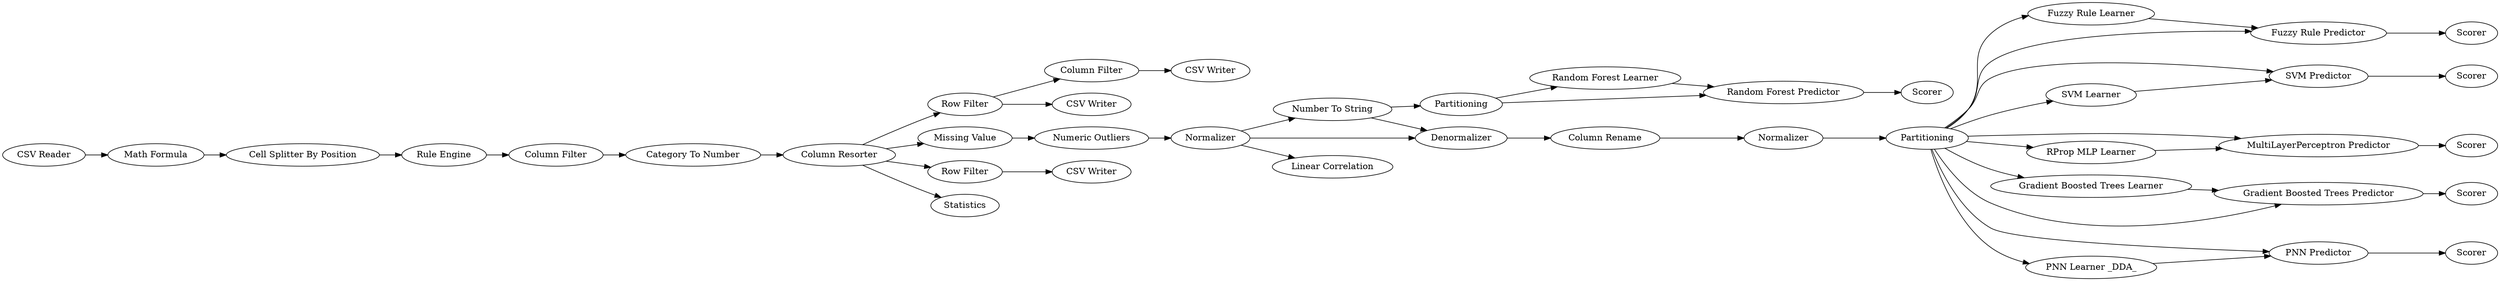 digraph {
	41 -> 42
	20 -> 21
	4 -> 5
	29 -> 48
	29 -> 26
	29 -> 35
	42 -> 43
	29 -> 42
	29 -> 47
	6 -> 8
	21 -> 24
	26 -> 27
	1 -> 2
	11 -> 12
	25 -> 26
	23 -> 18
	29 -> 33
	29 -> 32
	8 -> 11
	33 -> 34
	17 -> 30
	48 -> 49
	23 -> 30
	13 -> 6
	15 -> 16
	5 -> 13
	6 -> 15
	18 -> 20
	47 -> 48
	28 -> 31
	35 -> 36
	36 -> 37
	6 -> 7
	29 -> 25
	6 -> 14
	29 -> 36
	7 -> 9
	17 -> 23
	32 -> 33
	31 -> 29
	8 -> 10
	3 -> 4
	17 -> 19
	29 -> 41
	30 -> 28
	2 -> 3
	18 -> 21
	16 -> 17
	27 [label=Scorer]
	7 [label="Row Filter"]
	9 [label="CSV Writer"]
	18 [label=Partitioning]
	21 [label="Random Forest Predictor"]
	26 [label="MultiLayerPerceptron Predictor"]
	8 [label="Row Filter"]
	32 [label="PNN Learner _DDA_"]
	17 [label=Normalizer]
	3 [label="Cell Splitter By Position"]
	19 [label="Linear Correlation"]
	24 [label=Scorer]
	49 [label=Scorer]
	41 [label="Fuzzy Rule Learner"]
	31 [label=Normalizer]
	6 [label="Column Resorter"]
	15 [label="Missing Value"]
	25 [label="RProp MLP Learner"]
	12 [label="CSV Writer"]
	10 [label="CSV Writer"]
	16 [label="Numeric Outliers"]
	48 [label="SVM Predictor"]
	1 [label="CSV Reader"]
	42 [label="Fuzzy Rule Predictor"]
	28 [label="Column Rename"]
	11 [label="Column Filter"]
	4 [label="Rule Engine"]
	23 [label="Number To String"]
	47 [label="SVM Learner"]
	14 [label=Statistics]
	5 [label="Column Filter"]
	13 [label="Category To Number"]
	20 [label="Random Forest Learner"]
	35 [label="Gradient Boosted Trees Learner"]
	34 [label=Scorer]
	43 [label=Scorer]
	29 [label=Partitioning]
	36 [label="Gradient Boosted Trees Predictor"]
	33 [label="PNN Predictor"]
	30 [label=Denormalizer]
	2 [label="Math Formula"]
	37 [label=Scorer]
	rankdir=LR
}
